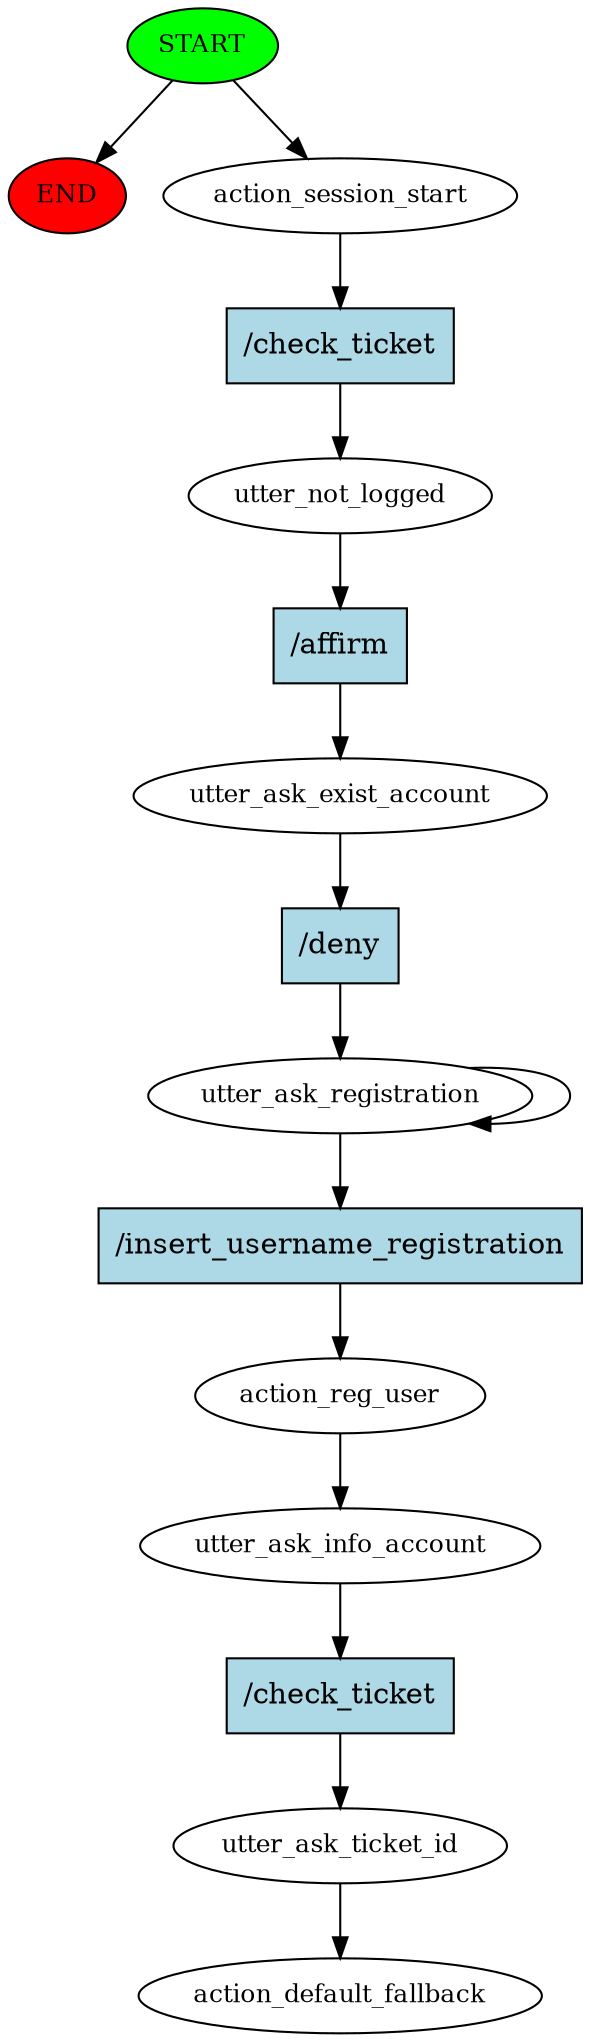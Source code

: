 digraph  {
0 [class="start active", fillcolor=green, fontsize=12, label=START, style=filled];
"-1" [class=end, fillcolor=red, fontsize=12, label=END, style=filled];
1 [class=active, fontsize=12, label=action_session_start];
2 [class=active, fontsize=12, label=utter_not_logged];
3 [class=active, fontsize=12, label=utter_ask_exist_account];
4 [class=active, fontsize=12, label=utter_ask_registration];
6 [class=active, fontsize=12, label=action_reg_user];
7 [class=active, fontsize=12, label=utter_ask_info_account];
8 [class=active, fontsize=12, label=utter_ask_ticket_id];
9 [class="dashed active", fontsize=12, label=action_default_fallback];
10 [class="intent active", fillcolor=lightblue, label="/check_ticket", shape=rect, style=filled];
11 [class="intent active", fillcolor=lightblue, label="/affirm", shape=rect, style=filled];
12 [class="intent active", fillcolor=lightblue, label="/deny", shape=rect, style=filled];
13 [class="intent active", fillcolor=lightblue, label="/insert_username_registration", shape=rect, style=filled];
14 [class="intent active", fillcolor=lightblue, label="/check_ticket", shape=rect, style=filled];
0 -> "-1"  [class="", key=NONE, label=""];
0 -> 1  [class=active, key=NONE, label=""];
1 -> 10  [class=active, key=0];
2 -> 11  [class=active, key=0];
3 -> 12  [class=active, key=0];
4 -> 4  [class=active, key=NONE, label=""];
4 -> 13  [class=active, key=0];
6 -> 7  [class=active, key=NONE, label=""];
7 -> 14  [class=active, key=0];
8 -> 9  [class=active, key=NONE, label=""];
10 -> 2  [class=active, key=0];
11 -> 3  [class=active, key=0];
12 -> 4  [class=active, key=0];
13 -> 6  [class=active, key=0];
14 -> 8  [class=active, key=0];
}
